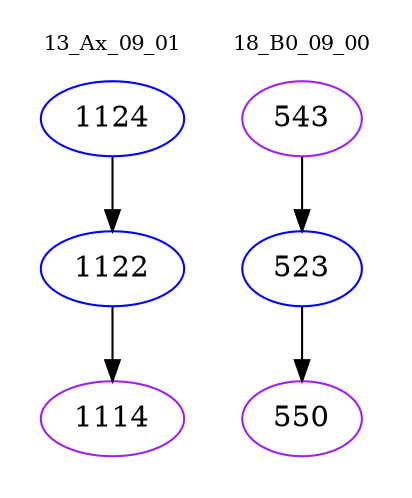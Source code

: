 digraph{
subgraph cluster_0 {
color = white
label = "13_Ax_09_01";
fontsize=10;
T0_1124 [label="1124", color="blue"]
T0_1124 -> T0_1122 [color="black"]
T0_1122 [label="1122", color="blue"]
T0_1122 -> T0_1114 [color="black"]
T0_1114 [label="1114", color="purple"]
}
subgraph cluster_1 {
color = white
label = "18_B0_09_00";
fontsize=10;
T1_543 [label="543", color="purple"]
T1_543 -> T1_523 [color="black"]
T1_523 [label="523", color="blue"]
T1_523 -> T1_550 [color="black"]
T1_550 [label="550", color="purple"]
}
}
